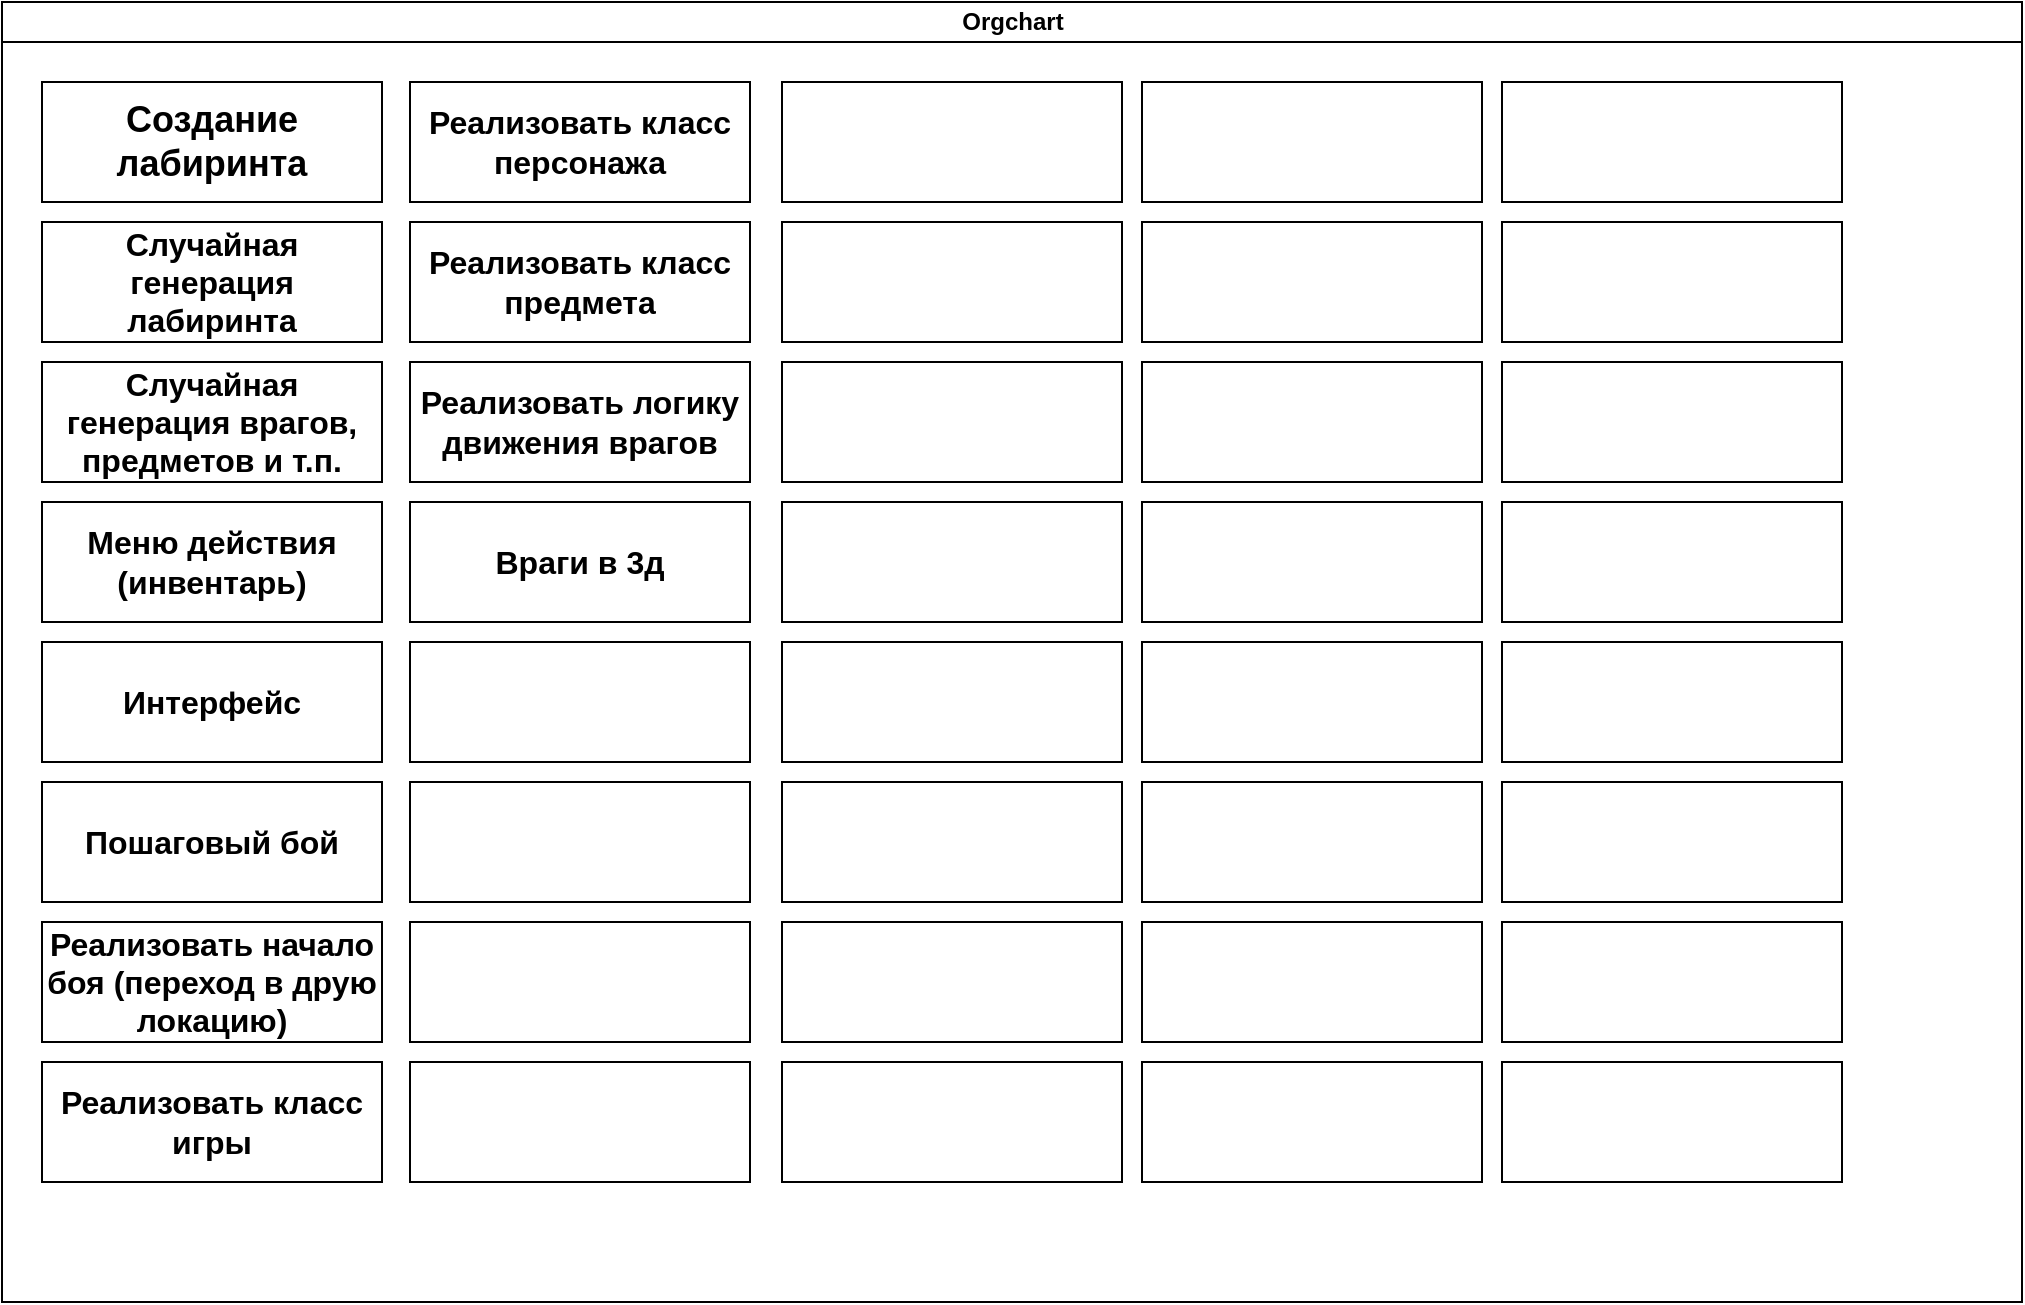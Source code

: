 <mxfile version="21.0.10" type="github">
  <diagram id="prtHgNgQTEPvFCAcTncT" name="Page-1">
    <mxGraphModel dx="1336" dy="769" grid="1" gridSize="10" guides="1" tooltips="1" connect="1" arrows="1" fold="1" page="1" pageScale="1" pageWidth="827" pageHeight="1169" math="0" shadow="0">
      <root>
        <mxCell id="0" />
        <mxCell id="1" parent="0" />
        <mxCell id="dNxyNK7c78bLwvsdeMH5-11" value="Orgchart" style="swimlane;html=1;startSize=20;horizontal=1;containerType=tree;glass=0;" parent="1" vertex="1">
          <mxGeometry x="40" y="90" width="1010" height="650" as="geometry" />
        </mxCell>
        <mxCell id="PN8Pd2LD17tStuL4lsX1-11" value="&lt;font style=&quot;font-size: 18px;&quot;&gt;&lt;b&gt;Создание лабиринта&lt;/b&gt;&lt;/font&gt;" style="rounded=0;whiteSpace=wrap;html=1;" vertex="1" parent="dNxyNK7c78bLwvsdeMH5-11">
          <mxGeometry x="20" y="40" width="170" height="60" as="geometry" />
        </mxCell>
        <mxCell id="PN8Pd2LD17tStuL4lsX1-15" value="Orgchart" style="swimlane;html=1;startSize=20;horizontal=1;containerType=tree;glass=0;" vertex="1" parent="1">
          <mxGeometry x="40" y="90" width="1010" height="650" as="geometry" />
        </mxCell>
        <mxCell id="PN8Pd2LD17tStuL4lsX1-16" value="&lt;font style=&quot;font-size: 18px;&quot;&gt;&lt;b&gt;Создание лабиринта&lt;/b&gt;&lt;/font&gt;" style="rounded=0;whiteSpace=wrap;html=1;" vertex="1" parent="PN8Pd2LD17tStuL4lsX1-15">
          <mxGeometry x="20" y="40" width="170" height="60" as="geometry" />
        </mxCell>
        <mxCell id="PN8Pd2LD17tStuL4lsX1-17" value="&lt;font size=&quot;3&quot;&gt;&lt;b&gt;Интерфейс&lt;/b&gt;&lt;/font&gt;" style="rounded=0;whiteSpace=wrap;html=1;" vertex="1" parent="PN8Pd2LD17tStuL4lsX1-15">
          <mxGeometry x="20" y="320" width="170" height="60" as="geometry" />
        </mxCell>
        <mxCell id="PN8Pd2LD17tStuL4lsX1-18" value="&lt;font size=&quot;3&quot;&gt;Случайная генерация врагов, предметов и т.п.&lt;/font&gt;" style="rounded=0;whiteSpace=wrap;html=1;fontStyle=1" vertex="1" parent="PN8Pd2LD17tStuL4lsX1-15">
          <mxGeometry x="20" y="180" width="170" height="60" as="geometry" />
        </mxCell>
        <mxCell id="PN8Pd2LD17tStuL4lsX1-19" value="&lt;font size=&quot;3&quot;&gt;&lt;b&gt;Меню действия (инвентарь)&lt;/b&gt;&lt;/font&gt;" style="rounded=0;whiteSpace=wrap;html=1;" vertex="1" parent="PN8Pd2LD17tStuL4lsX1-15">
          <mxGeometry x="20" y="250" width="170" height="60" as="geometry" />
        </mxCell>
        <mxCell id="PN8Pd2LD17tStuL4lsX1-14" value="&lt;font size=&quot;3&quot;&gt;&lt;b&gt;Пошаговый бой&lt;/b&gt;&lt;/font&gt;" style="rounded=0;whiteSpace=wrap;html=1;" vertex="1" parent="PN8Pd2LD17tStuL4lsX1-15">
          <mxGeometry x="20" y="390" width="170" height="60" as="geometry" />
        </mxCell>
        <mxCell id="PN8Pd2LD17tStuL4lsX1-20" value="&lt;font size=&quot;3&quot;&gt;&lt;b&gt;Случайная генерация лабиринта&lt;/b&gt;&lt;/font&gt;" style="rounded=0;whiteSpace=wrap;html=1;" vertex="1" parent="PN8Pd2LD17tStuL4lsX1-15">
          <mxGeometry x="20" y="110" width="170" height="60" as="geometry" />
        </mxCell>
        <mxCell id="PN8Pd2LD17tStuL4lsX1-21" value="&lt;font size=&quot;3&quot;&gt;&lt;b&gt;Реализовать начало боя (переход в друю локацию)&lt;/b&gt;&lt;/font&gt;" style="rounded=0;whiteSpace=wrap;html=1;" vertex="1" parent="PN8Pd2LD17tStuL4lsX1-15">
          <mxGeometry x="20" y="460" width="170" height="60" as="geometry" />
        </mxCell>
        <mxCell id="PN8Pd2LD17tStuL4lsX1-22" value="&lt;font size=&quot;3&quot;&gt;&lt;b&gt;Реализовать класс игры&lt;/b&gt;&lt;/font&gt;" style="rounded=0;whiteSpace=wrap;html=1;" vertex="1" parent="PN8Pd2LD17tStuL4lsX1-15">
          <mxGeometry x="20" y="530" width="170" height="60" as="geometry" />
        </mxCell>
        <mxCell id="PN8Pd2LD17tStuL4lsX1-23" value="&lt;b style=&quot;border-color: var(--border-color); font-size: medium;&quot;&gt;Реализовать класс персонажа&lt;/b&gt;" style="rounded=0;whiteSpace=wrap;html=1;" vertex="1" parent="PN8Pd2LD17tStuL4lsX1-15">
          <mxGeometry x="204" y="40" width="170" height="60" as="geometry" />
        </mxCell>
        <mxCell id="PN8Pd2LD17tStuL4lsX1-24" value="&lt;b style=&quot;border-color: var(--border-color); font-size: medium;&quot;&gt;Реализовать класс предмета&lt;/b&gt;" style="rounded=0;whiteSpace=wrap;html=1;" vertex="1" parent="PN8Pd2LD17tStuL4lsX1-15">
          <mxGeometry x="204" y="110" width="170" height="60" as="geometry" />
        </mxCell>
        <mxCell id="PN8Pd2LD17tStuL4lsX1-25" value="&lt;font size=&quot;3&quot;&gt;&lt;b&gt;Реализовать логику движения врагов&lt;/b&gt;&lt;/font&gt;" style="rounded=0;whiteSpace=wrap;html=1;" vertex="1" parent="PN8Pd2LD17tStuL4lsX1-15">
          <mxGeometry x="204" y="180" width="170" height="60" as="geometry" />
        </mxCell>
        <mxCell id="PN8Pd2LD17tStuL4lsX1-38" value="" style="rounded=0;whiteSpace=wrap;html=1;" vertex="1" parent="PN8Pd2LD17tStuL4lsX1-15">
          <mxGeometry x="570" y="40" width="170" height="60" as="geometry" />
        </mxCell>
        <mxCell id="PN8Pd2LD17tStuL4lsX1-37" value="" style="rounded=0;whiteSpace=wrap;html=1;" vertex="1" parent="PN8Pd2LD17tStuL4lsX1-15">
          <mxGeometry x="570" y="180" width="170" height="60" as="geometry" />
        </mxCell>
        <mxCell id="PN8Pd2LD17tStuL4lsX1-36" value="" style="rounded=0;whiteSpace=wrap;html=1;" vertex="1" parent="PN8Pd2LD17tStuL4lsX1-15">
          <mxGeometry x="570" y="110" width="170" height="60" as="geometry" />
        </mxCell>
        <mxCell id="PN8Pd2LD17tStuL4lsX1-35" value="" style="rounded=0;whiteSpace=wrap;html=1;" vertex="1" parent="PN8Pd2LD17tStuL4lsX1-15">
          <mxGeometry x="750" y="180" width="170" height="60" as="geometry" />
        </mxCell>
        <mxCell id="PN8Pd2LD17tStuL4lsX1-34" value="" style="rounded=0;whiteSpace=wrap;html=1;" vertex="1" parent="PN8Pd2LD17tStuL4lsX1-15">
          <mxGeometry x="750" y="40" width="170" height="60" as="geometry" />
        </mxCell>
        <mxCell id="PN8Pd2LD17tStuL4lsX1-33" value="" style="rounded=0;whiteSpace=wrap;html=1;" vertex="1" parent="PN8Pd2LD17tStuL4lsX1-15">
          <mxGeometry x="750" y="110" width="170" height="60" as="geometry" />
        </mxCell>
        <mxCell id="PN8Pd2LD17tStuL4lsX1-32" value="" style="rounded=0;whiteSpace=wrap;html=1;" vertex="1" parent="PN8Pd2LD17tStuL4lsX1-15">
          <mxGeometry x="390" y="40" width="170" height="60" as="geometry" />
        </mxCell>
        <mxCell id="PN8Pd2LD17tStuL4lsX1-31" value="" style="rounded=0;whiteSpace=wrap;html=1;" vertex="1" parent="PN8Pd2LD17tStuL4lsX1-15">
          <mxGeometry x="390" y="110" width="170" height="60" as="geometry" />
        </mxCell>
        <mxCell id="PN8Pd2LD17tStuL4lsX1-30" value="" style="rounded=0;whiteSpace=wrap;html=1;" vertex="1" parent="PN8Pd2LD17tStuL4lsX1-15">
          <mxGeometry x="390" y="180" width="170" height="60" as="geometry" />
        </mxCell>
        <mxCell id="PN8Pd2LD17tStuL4lsX1-29" value="" style="rounded=0;whiteSpace=wrap;html=1;" vertex="1" parent="PN8Pd2LD17tStuL4lsX1-15">
          <mxGeometry x="750" y="250" width="170" height="60" as="geometry" />
        </mxCell>
        <mxCell id="PN8Pd2LD17tStuL4lsX1-28" value="" style="rounded=0;whiteSpace=wrap;html=1;" vertex="1" parent="PN8Pd2LD17tStuL4lsX1-15">
          <mxGeometry x="570" y="250" width="170" height="60" as="geometry" />
        </mxCell>
        <mxCell id="PN8Pd2LD17tStuL4lsX1-27" value="" style="rounded=0;whiteSpace=wrap;html=1;" vertex="1" parent="PN8Pd2LD17tStuL4lsX1-15">
          <mxGeometry x="390" y="250" width="170" height="60" as="geometry" />
        </mxCell>
        <mxCell id="PN8Pd2LD17tStuL4lsX1-26" value="&lt;font size=&quot;3&quot;&gt;&lt;b&gt;Враги в 3д&lt;/b&gt;&lt;/font&gt;" style="rounded=0;whiteSpace=wrap;html=1;" vertex="1" parent="PN8Pd2LD17tStuL4lsX1-15">
          <mxGeometry x="204" y="250" width="170" height="60" as="geometry" />
        </mxCell>
        <mxCell id="PN8Pd2LD17tStuL4lsX1-41" value="" style="rounded=0;whiteSpace=wrap;html=1;" vertex="1" parent="PN8Pd2LD17tStuL4lsX1-15">
          <mxGeometry x="204" y="320" width="170" height="60" as="geometry" />
        </mxCell>
        <mxCell id="PN8Pd2LD17tStuL4lsX1-42" value="" style="rounded=0;whiteSpace=wrap;html=1;" vertex="1" parent="PN8Pd2LD17tStuL4lsX1-15">
          <mxGeometry x="204" y="390" width="170" height="60" as="geometry" />
        </mxCell>
        <mxCell id="PN8Pd2LD17tStuL4lsX1-43" value="" style="rounded=0;whiteSpace=wrap;html=1;" vertex="1" parent="PN8Pd2LD17tStuL4lsX1-15">
          <mxGeometry x="204" y="460" width="170" height="60" as="geometry" />
        </mxCell>
        <mxCell id="PN8Pd2LD17tStuL4lsX1-44" value="" style="rounded=0;whiteSpace=wrap;html=1;" vertex="1" parent="PN8Pd2LD17tStuL4lsX1-15">
          <mxGeometry x="570" y="320" width="170" height="60" as="geometry" />
        </mxCell>
        <mxCell id="PN8Pd2LD17tStuL4lsX1-45" value="" style="rounded=0;whiteSpace=wrap;html=1;" vertex="1" parent="PN8Pd2LD17tStuL4lsX1-15">
          <mxGeometry x="570" y="460" width="170" height="60" as="geometry" />
        </mxCell>
        <mxCell id="PN8Pd2LD17tStuL4lsX1-46" value="" style="rounded=0;whiteSpace=wrap;html=1;" vertex="1" parent="PN8Pd2LD17tStuL4lsX1-15">
          <mxGeometry x="570" y="390" width="170" height="60" as="geometry" />
        </mxCell>
        <mxCell id="PN8Pd2LD17tStuL4lsX1-47" value="" style="rounded=0;whiteSpace=wrap;html=1;" vertex="1" parent="PN8Pd2LD17tStuL4lsX1-15">
          <mxGeometry x="750" y="460" width="170" height="60" as="geometry" />
        </mxCell>
        <mxCell id="PN8Pd2LD17tStuL4lsX1-48" value="" style="rounded=0;whiteSpace=wrap;html=1;" vertex="1" parent="PN8Pd2LD17tStuL4lsX1-15">
          <mxGeometry x="750" y="320" width="170" height="60" as="geometry" />
        </mxCell>
        <mxCell id="PN8Pd2LD17tStuL4lsX1-49" value="" style="rounded=0;whiteSpace=wrap;html=1;" vertex="1" parent="PN8Pd2LD17tStuL4lsX1-15">
          <mxGeometry x="750" y="390" width="170" height="60" as="geometry" />
        </mxCell>
        <mxCell id="PN8Pd2LD17tStuL4lsX1-50" value="" style="rounded=0;whiteSpace=wrap;html=1;" vertex="1" parent="PN8Pd2LD17tStuL4lsX1-15">
          <mxGeometry x="390" y="320" width="170" height="60" as="geometry" />
        </mxCell>
        <mxCell id="PN8Pd2LD17tStuL4lsX1-51" value="" style="rounded=0;whiteSpace=wrap;html=1;" vertex="1" parent="PN8Pd2LD17tStuL4lsX1-15">
          <mxGeometry x="390" y="390" width="170" height="60" as="geometry" />
        </mxCell>
        <mxCell id="PN8Pd2LD17tStuL4lsX1-52" value="" style="rounded=0;whiteSpace=wrap;html=1;" vertex="1" parent="PN8Pd2LD17tStuL4lsX1-15">
          <mxGeometry x="390" y="460" width="170" height="60" as="geometry" />
        </mxCell>
        <mxCell id="PN8Pd2LD17tStuL4lsX1-53" value="" style="rounded=0;whiteSpace=wrap;html=1;" vertex="1" parent="PN8Pd2LD17tStuL4lsX1-15">
          <mxGeometry x="750" y="530" width="170" height="60" as="geometry" />
        </mxCell>
        <mxCell id="PN8Pd2LD17tStuL4lsX1-54" value="" style="rounded=0;whiteSpace=wrap;html=1;" vertex="1" parent="PN8Pd2LD17tStuL4lsX1-15">
          <mxGeometry x="570" y="530" width="170" height="60" as="geometry" />
        </mxCell>
        <mxCell id="PN8Pd2LD17tStuL4lsX1-55" value="" style="rounded=0;whiteSpace=wrap;html=1;" vertex="1" parent="PN8Pd2LD17tStuL4lsX1-15">
          <mxGeometry x="390" y="530" width="170" height="60" as="geometry" />
        </mxCell>
        <mxCell id="PN8Pd2LD17tStuL4lsX1-56" value="" style="rounded=0;whiteSpace=wrap;html=1;" vertex="1" parent="PN8Pd2LD17tStuL4lsX1-15">
          <mxGeometry x="204" y="530" width="170" height="60" as="geometry" />
        </mxCell>
      </root>
    </mxGraphModel>
  </diagram>
</mxfile>
